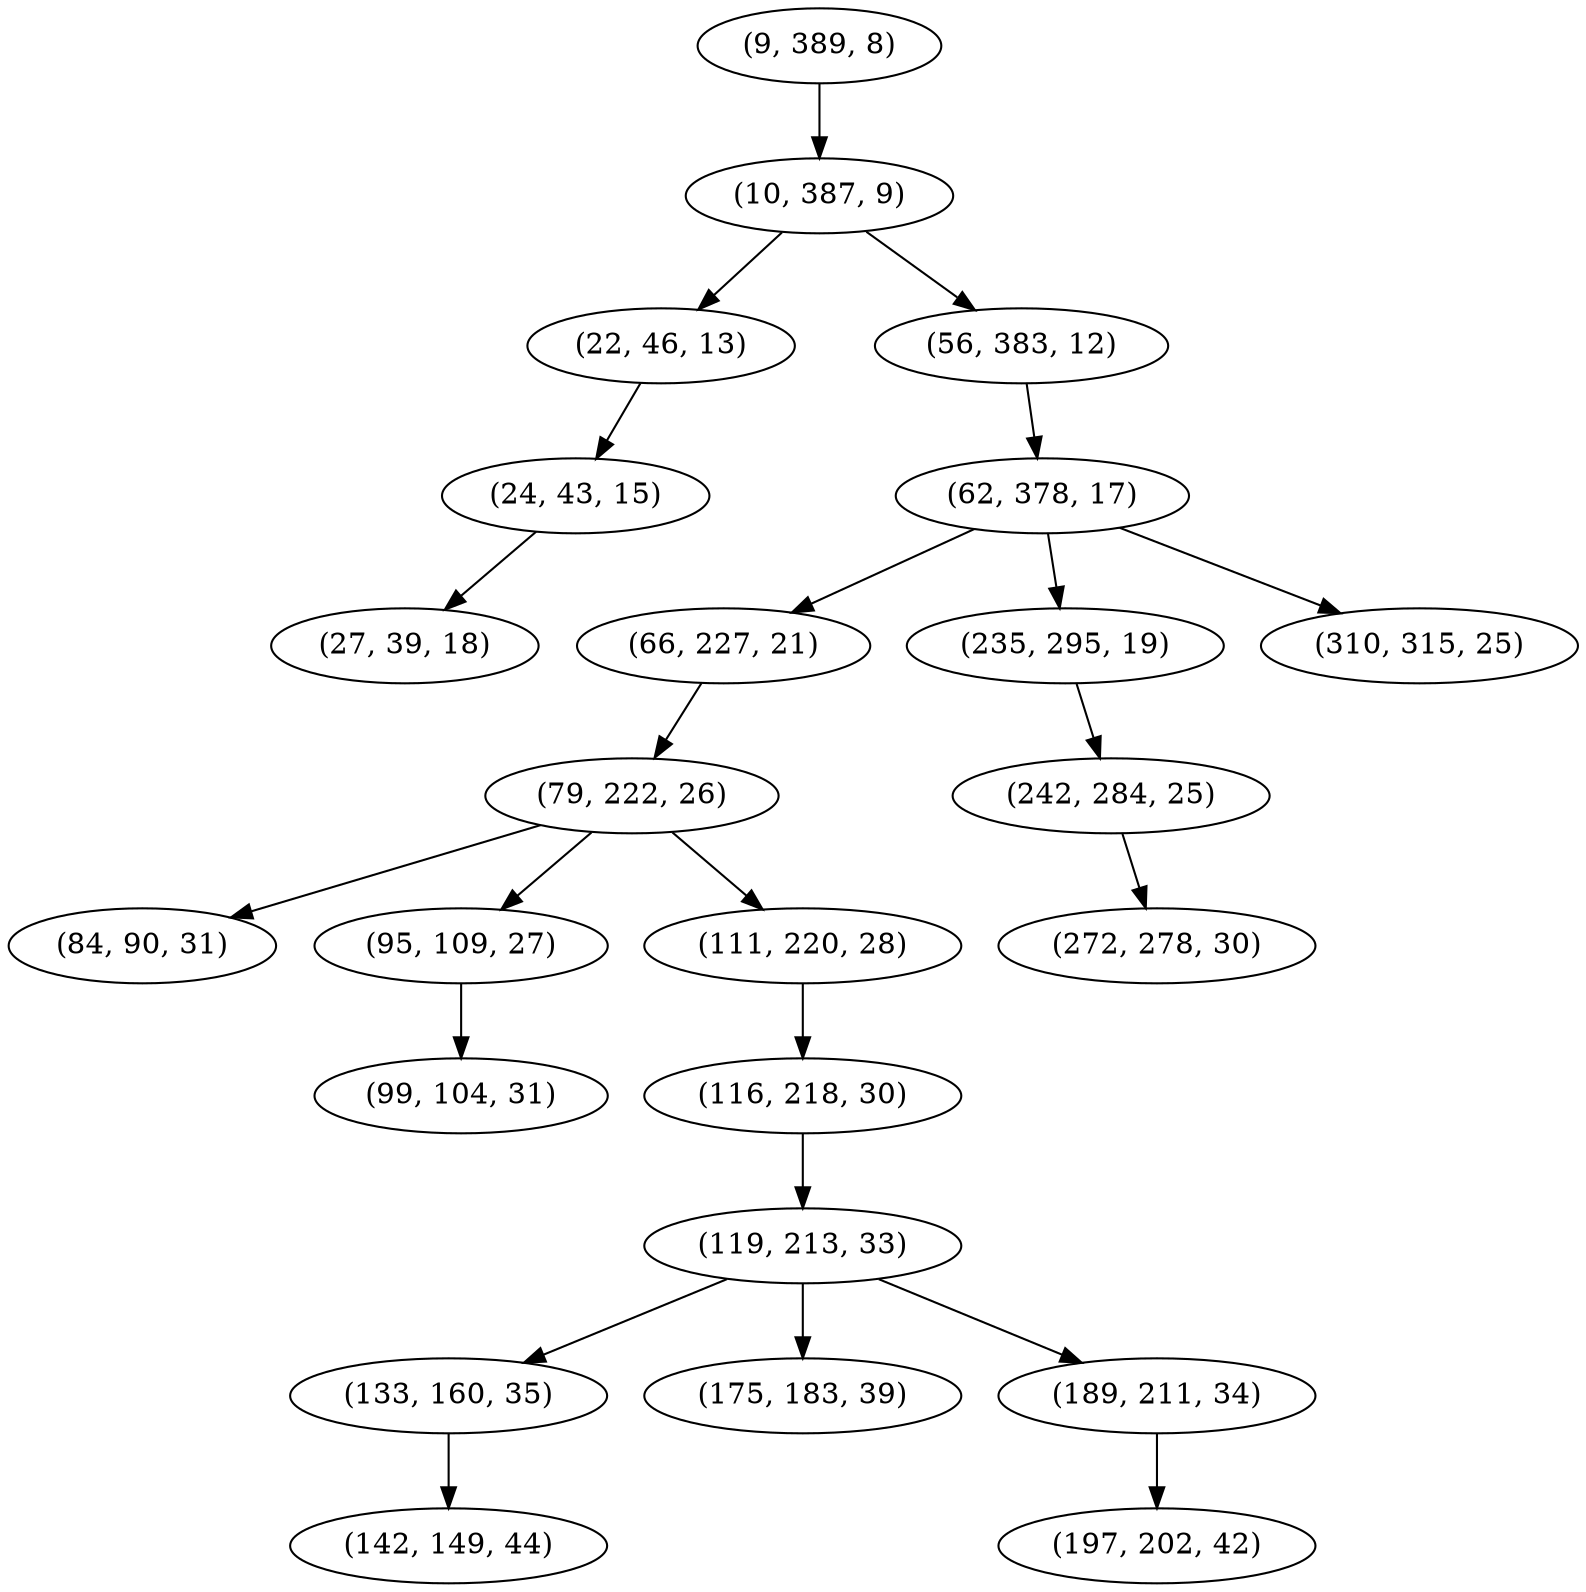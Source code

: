 digraph tree {
    "(9, 389, 8)";
    "(10, 387, 9)";
    "(22, 46, 13)";
    "(24, 43, 15)";
    "(27, 39, 18)";
    "(56, 383, 12)";
    "(62, 378, 17)";
    "(66, 227, 21)";
    "(79, 222, 26)";
    "(84, 90, 31)";
    "(95, 109, 27)";
    "(99, 104, 31)";
    "(111, 220, 28)";
    "(116, 218, 30)";
    "(119, 213, 33)";
    "(133, 160, 35)";
    "(142, 149, 44)";
    "(175, 183, 39)";
    "(189, 211, 34)";
    "(197, 202, 42)";
    "(235, 295, 19)";
    "(242, 284, 25)";
    "(272, 278, 30)";
    "(310, 315, 25)";
    "(9, 389, 8)" -> "(10, 387, 9)";
    "(10, 387, 9)" -> "(22, 46, 13)";
    "(10, 387, 9)" -> "(56, 383, 12)";
    "(22, 46, 13)" -> "(24, 43, 15)";
    "(24, 43, 15)" -> "(27, 39, 18)";
    "(56, 383, 12)" -> "(62, 378, 17)";
    "(62, 378, 17)" -> "(66, 227, 21)";
    "(62, 378, 17)" -> "(235, 295, 19)";
    "(62, 378, 17)" -> "(310, 315, 25)";
    "(66, 227, 21)" -> "(79, 222, 26)";
    "(79, 222, 26)" -> "(84, 90, 31)";
    "(79, 222, 26)" -> "(95, 109, 27)";
    "(79, 222, 26)" -> "(111, 220, 28)";
    "(95, 109, 27)" -> "(99, 104, 31)";
    "(111, 220, 28)" -> "(116, 218, 30)";
    "(116, 218, 30)" -> "(119, 213, 33)";
    "(119, 213, 33)" -> "(133, 160, 35)";
    "(119, 213, 33)" -> "(175, 183, 39)";
    "(119, 213, 33)" -> "(189, 211, 34)";
    "(133, 160, 35)" -> "(142, 149, 44)";
    "(189, 211, 34)" -> "(197, 202, 42)";
    "(235, 295, 19)" -> "(242, 284, 25)";
    "(242, 284, 25)" -> "(272, 278, 30)";
}
